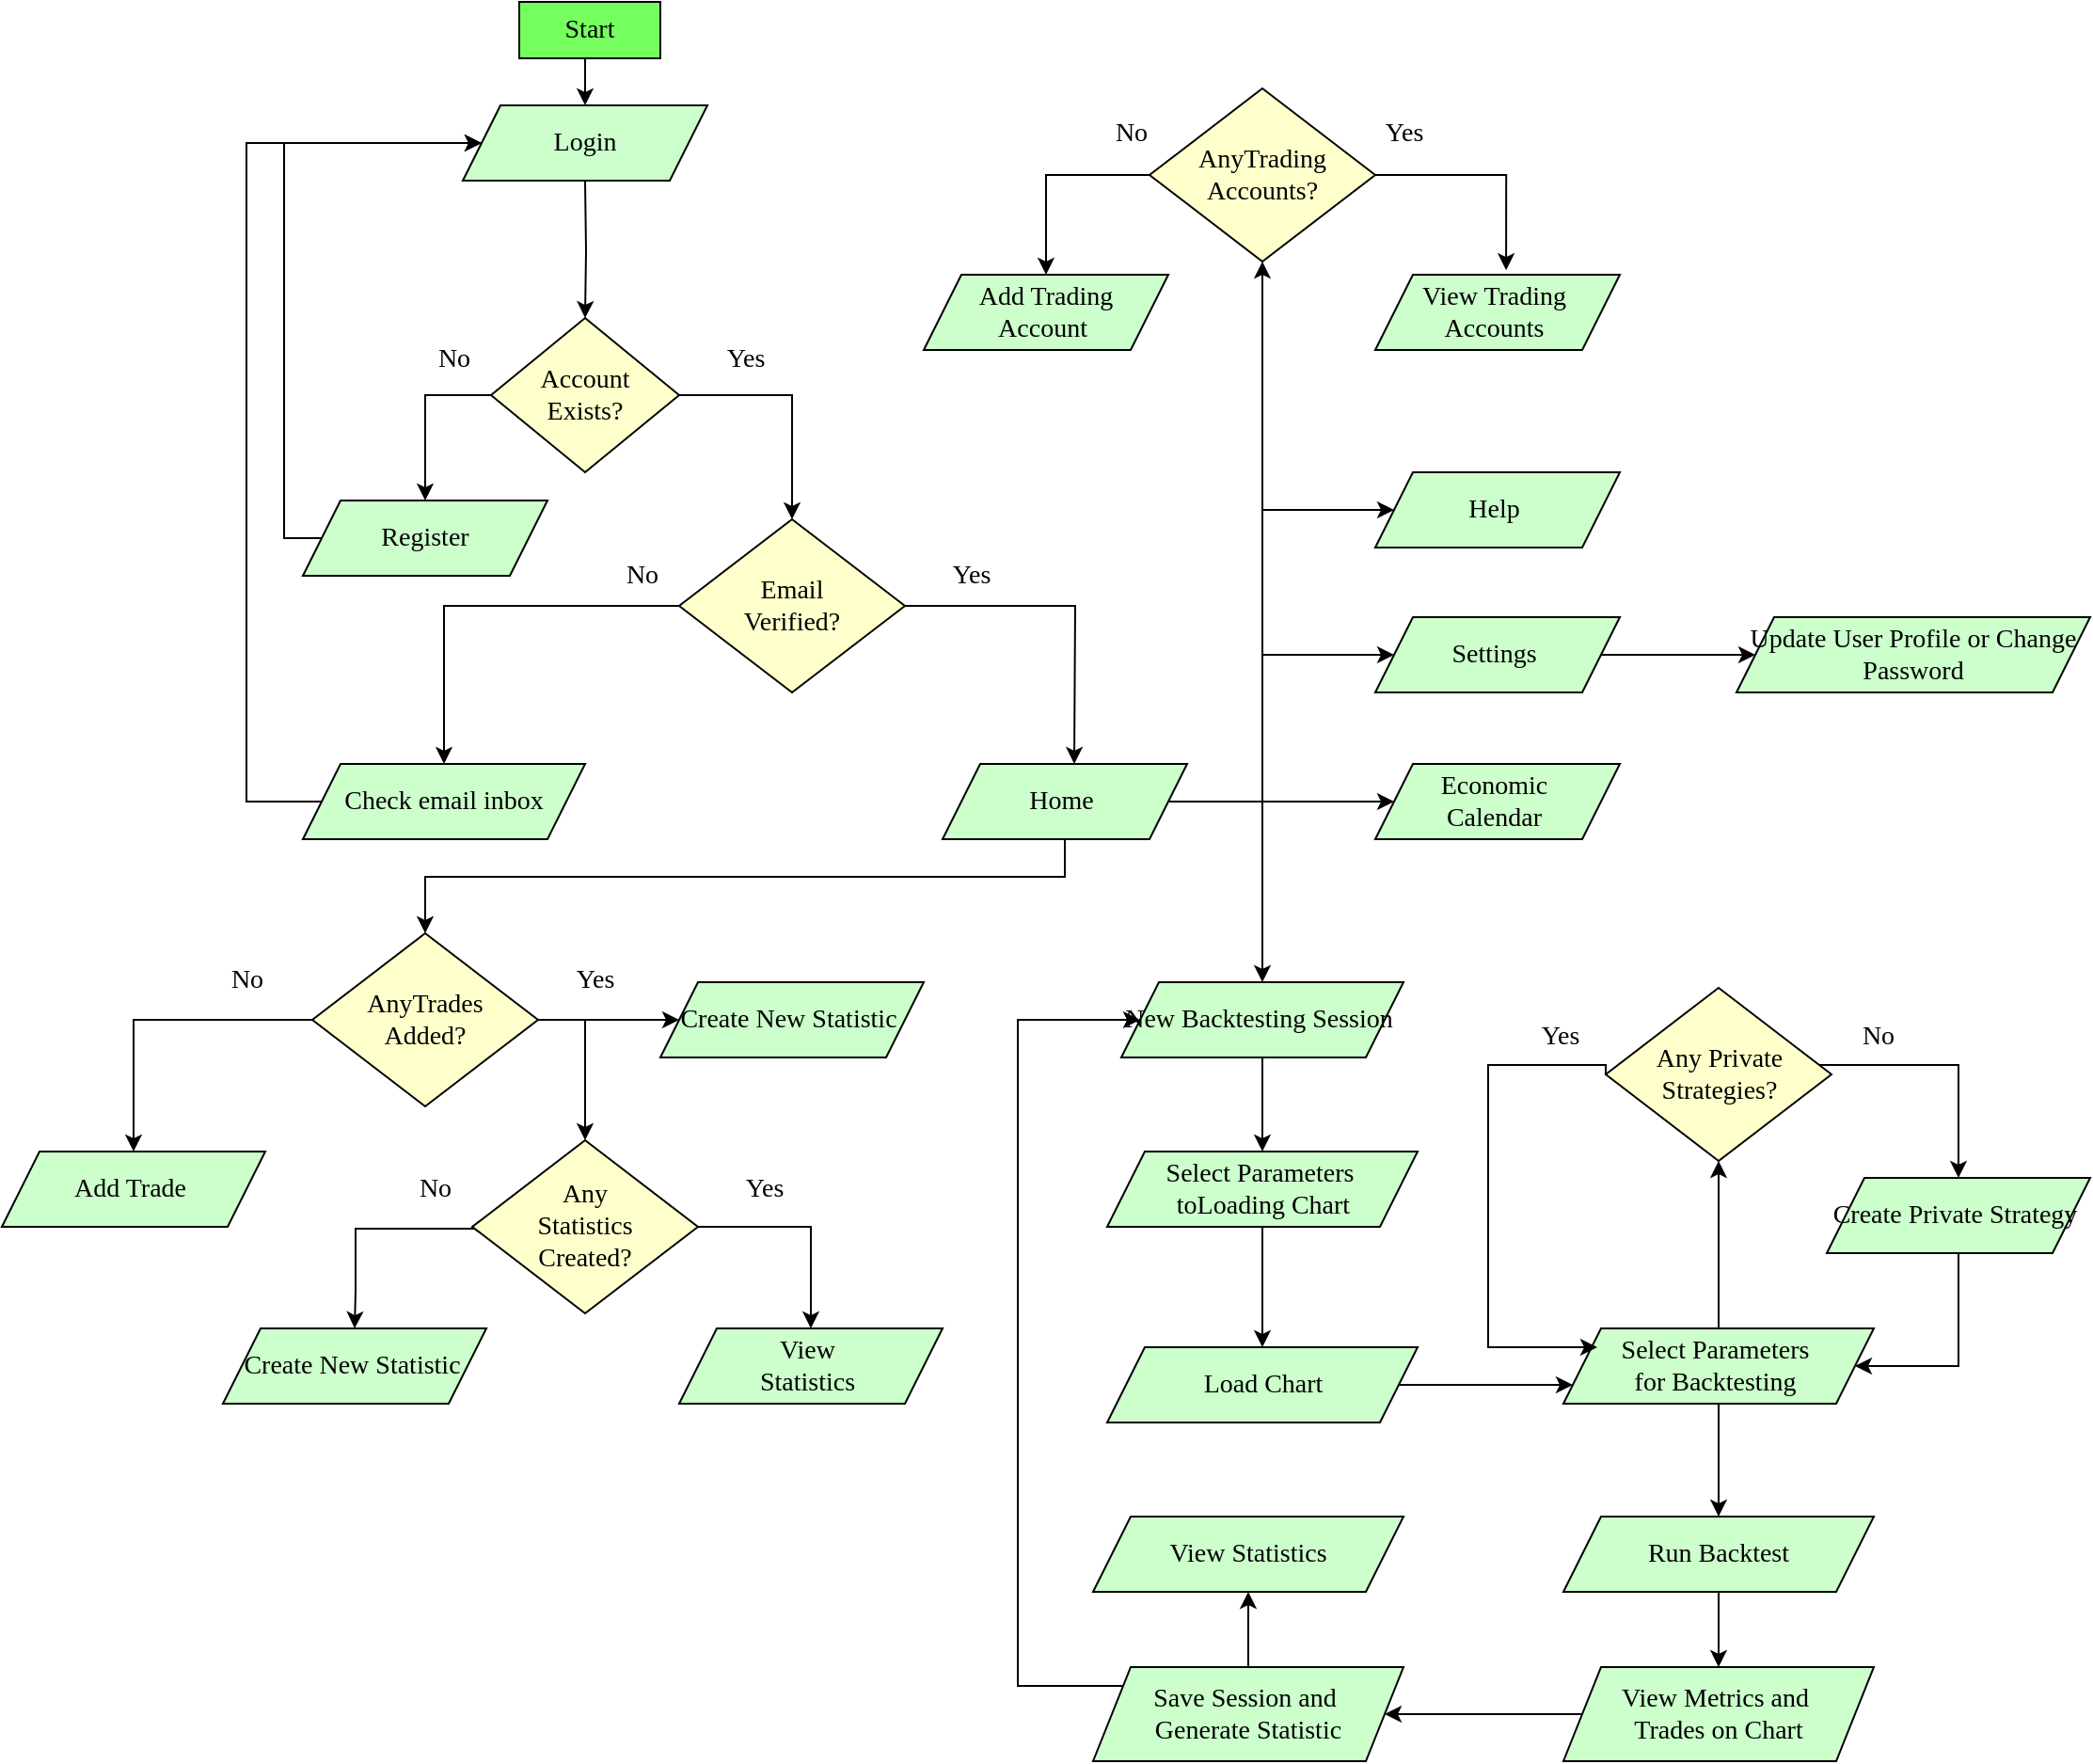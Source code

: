 <mxfile version="28.1.0">
  <diagram name="Pagină-1" id="v2ER4P42F0cW28TgSmz0">
    <mxGraphModel dx="3206" dy="1110" grid="1" gridSize="10" guides="1" tooltips="1" connect="1" arrows="1" fold="1" page="1" pageScale="1" pageWidth="827" pageHeight="1169" math="0" shadow="0">
      <root>
        <mxCell id="0" />
        <mxCell id="1" parent="0" />
        <mxCell id="S53oRHzwq9ecKeJivj_x-3" value="" style="edgeStyle=orthogonalEdgeStyle;rounded=0;orthogonalLoop=1;jettySize=auto;html=1;" edge="1" parent="1" target="S53oRHzwq9ecKeJivj_x-2">
          <mxGeometry relative="1" as="geometry">
            <mxPoint x="120" y="130" as="sourcePoint" />
          </mxGeometry>
        </mxCell>
        <mxCell id="S53oRHzwq9ecKeJivj_x-7" style="edgeStyle=orthogonalEdgeStyle;rounded=0;orthogonalLoop=1;jettySize=auto;html=1;exitX=1;exitY=0.5;exitDx=0;exitDy=0;" edge="1" parent="1" source="S53oRHzwq9ecKeJivj_x-2">
          <mxGeometry relative="1" as="geometry">
            <mxPoint x="230" y="310" as="targetPoint" />
            <Array as="points">
              <mxPoint x="230" y="244" />
            </Array>
          </mxGeometry>
        </mxCell>
        <mxCell id="S53oRHzwq9ecKeJivj_x-14" style="edgeStyle=orthogonalEdgeStyle;rounded=0;orthogonalLoop=1;jettySize=auto;html=1;exitX=0;exitY=0.5;exitDx=0;exitDy=0;entryX=0.5;entryY=0;entryDx=0;entryDy=0;" edge="1" parent="1" source="S53oRHzwq9ecKeJivj_x-2" target="S53oRHzwq9ecKeJivj_x-9">
          <mxGeometry relative="1" as="geometry" />
        </mxCell>
        <mxCell id="S53oRHzwq9ecKeJivj_x-2" value="&lt;div&gt;&lt;div&gt;&lt;font style=&quot;font-size: 14px;&quot; face=&quot;Comic Sans MS&quot;&gt;Account&lt;/font&gt;&lt;/div&gt;&lt;div&gt;&lt;font style=&quot;font-size: 14px;&quot; face=&quot;Comic Sans MS&quot;&gt;Exists?&lt;/font&gt;&lt;/div&gt;&lt;/div&gt;" style="rhombus;whiteSpace=wrap;html=1;fillColor=#FFFFCC;" vertex="1" parent="1">
          <mxGeometry x="70" y="203" width="100" height="82" as="geometry" />
        </mxCell>
        <mxCell id="S53oRHzwq9ecKeJivj_x-6" value="&lt;font style=&quot;font-size: 14px;&quot; face=&quot;Comic Sans MS&quot;&gt;No&lt;/font&gt;" style="text;html=1;align=center;verticalAlign=middle;resizable=0;points=[];autosize=1;strokeColor=none;fillColor=none;" vertex="1" parent="1">
          <mxGeometry x="30" y="210" width="40" height="30" as="geometry" />
        </mxCell>
        <mxCell id="S53oRHzwq9ecKeJivj_x-8" value="&lt;font face=&quot;Comic Sans MS&quot; style=&quot;font-size: 14px;&quot;&gt;Yes&lt;/font&gt;" style="text;html=1;align=center;verticalAlign=middle;resizable=0;points=[];autosize=1;strokeColor=none;fillColor=none;" vertex="1" parent="1">
          <mxGeometry x="180" y="210" width="50" height="30" as="geometry" />
        </mxCell>
        <mxCell id="S53oRHzwq9ecKeJivj_x-12" style="edgeStyle=orthogonalEdgeStyle;rounded=0;orthogonalLoop=1;jettySize=auto;html=1;entryX=0;entryY=0.5;entryDx=0;entryDy=0;exitX=0;exitY=0.5;exitDx=0;exitDy=0;" edge="1" parent="1" source="S53oRHzwq9ecKeJivj_x-9" target="S53oRHzwq9ecKeJivj_x-10">
          <mxGeometry relative="1" as="geometry">
            <Array as="points">
              <mxPoint x="-40" y="320" />
              <mxPoint x="-40" y="110" />
            </Array>
          </mxGeometry>
        </mxCell>
        <mxCell id="S53oRHzwq9ecKeJivj_x-9" value="&lt;font face=&quot;Comic Sans MS&quot;&gt;&lt;span style=&quot;font-size: 14px;&quot;&gt;Register&lt;/span&gt;&lt;/font&gt;" style="shape=parallelogram;perimeter=parallelogramPerimeter;whiteSpace=wrap;html=1;fixedSize=1;fillColor=#CCFFCC;" vertex="1" parent="1">
          <mxGeometry x="-30" y="300" width="130" height="40" as="geometry" />
        </mxCell>
        <mxCell id="S53oRHzwq9ecKeJivj_x-10" value="&lt;font face=&quot;Comic Sans MS&quot;&gt;&lt;span style=&quot;font-size: 14px;&quot;&gt;Login&lt;/span&gt;&lt;/font&gt;" style="shape=parallelogram;perimeter=parallelogramPerimeter;whiteSpace=wrap;html=1;fixedSize=1;fillColor=#CCFFCC;" vertex="1" parent="1">
          <mxGeometry x="55" y="90" width="130" height="40" as="geometry" />
        </mxCell>
        <mxCell id="S53oRHzwq9ecKeJivj_x-16" style="edgeStyle=orthogonalEdgeStyle;rounded=0;orthogonalLoop=1;jettySize=auto;html=1;entryX=0.5;entryY=0;entryDx=0;entryDy=0;" edge="1" parent="1" source="S53oRHzwq9ecKeJivj_x-15" target="S53oRHzwq9ecKeJivj_x-17">
          <mxGeometry relative="1" as="geometry">
            <mxPoint x="120" y="440" as="targetPoint" />
            <Array as="points">
              <mxPoint x="45" y="356" />
            </Array>
          </mxGeometry>
        </mxCell>
        <mxCell id="S53oRHzwq9ecKeJivj_x-21" style="edgeStyle=orthogonalEdgeStyle;rounded=0;orthogonalLoop=1;jettySize=auto;html=1;" edge="1" parent="1" source="S53oRHzwq9ecKeJivj_x-15">
          <mxGeometry relative="1" as="geometry">
            <mxPoint x="380" y="440" as="targetPoint" />
          </mxGeometry>
        </mxCell>
        <mxCell id="S53oRHzwq9ecKeJivj_x-15" value="&lt;font face=&quot;Comic Sans MS&quot;&gt;&lt;span style=&quot;font-size: 14px;&quot;&gt;Email&lt;/span&gt;&lt;/font&gt;&lt;div&gt;&lt;font face=&quot;Comic Sans MS&quot;&gt;&lt;span style=&quot;font-size: 14px;&quot;&gt;Verified?&lt;/span&gt;&lt;/font&gt;&lt;/div&gt;" style="rhombus;whiteSpace=wrap;html=1;fillColor=#FFFFCC;" vertex="1" parent="1">
          <mxGeometry x="170" y="310" width="120" height="92" as="geometry" />
        </mxCell>
        <mxCell id="S53oRHzwq9ecKeJivj_x-18" style="edgeStyle=orthogonalEdgeStyle;rounded=0;orthogonalLoop=1;jettySize=auto;html=1;entryX=0;entryY=0.5;entryDx=0;entryDy=0;" edge="1" parent="1" source="S53oRHzwq9ecKeJivj_x-17" target="S53oRHzwq9ecKeJivj_x-10">
          <mxGeometry relative="1" as="geometry">
            <Array as="points">
              <mxPoint x="-60" y="460" />
              <mxPoint x="-60" y="110" />
            </Array>
          </mxGeometry>
        </mxCell>
        <mxCell id="S53oRHzwq9ecKeJivj_x-17" value="&lt;font face=&quot;Comic Sans MS&quot;&gt;&lt;span style=&quot;font-size: 14px;&quot;&gt;Check email inbox&lt;/span&gt;&lt;/font&gt;" style="shape=parallelogram;perimeter=parallelogramPerimeter;whiteSpace=wrap;html=1;fixedSize=1;fillColor=#CCFFCC;" vertex="1" parent="1">
          <mxGeometry x="-30" y="440" width="150" height="40" as="geometry" />
        </mxCell>
        <mxCell id="S53oRHzwq9ecKeJivj_x-19" value="&lt;font style=&quot;font-size: 14px;&quot; face=&quot;Comic Sans MS&quot;&gt;No&lt;/font&gt;" style="text;html=1;align=center;verticalAlign=middle;resizable=0;points=[];autosize=1;strokeColor=none;fillColor=none;" vertex="1" parent="1">
          <mxGeometry x="130" y="325" width="40" height="30" as="geometry" />
        </mxCell>
        <mxCell id="S53oRHzwq9ecKeJivj_x-20" value="&lt;font face=&quot;Comic Sans MS&quot; style=&quot;font-size: 14px;&quot;&gt;Yes&lt;/font&gt;" style="text;html=1;align=center;verticalAlign=middle;resizable=0;points=[];autosize=1;strokeColor=none;fillColor=none;" vertex="1" parent="1">
          <mxGeometry x="300" y="325" width="50" height="30" as="geometry" />
        </mxCell>
        <mxCell id="S53oRHzwq9ecKeJivj_x-23" style="edgeStyle=orthogonalEdgeStyle;rounded=0;orthogonalLoop=1;jettySize=auto;html=1;entryX=0;entryY=0.5;entryDx=0;entryDy=0;" edge="1" parent="1" source="S53oRHzwq9ecKeJivj_x-22" target="S53oRHzwq9ecKeJivj_x-24">
          <mxGeometry relative="1" as="geometry">
            <mxPoint x="200" y="560" as="targetPoint" />
            <Array as="points">
              <mxPoint x="480" y="460" />
              <mxPoint x="480" y="305" />
            </Array>
          </mxGeometry>
        </mxCell>
        <mxCell id="S53oRHzwq9ecKeJivj_x-25" style="edgeStyle=orthogonalEdgeStyle;rounded=0;orthogonalLoop=1;jettySize=auto;html=1;entryX=0;entryY=0.5;entryDx=0;entryDy=0;" edge="1" parent="1" source="S53oRHzwq9ecKeJivj_x-22" target="S53oRHzwq9ecKeJivj_x-26">
          <mxGeometry relative="1" as="geometry">
            <mxPoint x="280" y="570" as="targetPoint" />
            <Array as="points">
              <mxPoint x="480" y="460" />
              <mxPoint x="480" y="382" />
            </Array>
          </mxGeometry>
        </mxCell>
        <mxCell id="S53oRHzwq9ecKeJivj_x-28" style="edgeStyle=orthogonalEdgeStyle;rounded=0;orthogonalLoop=1;jettySize=auto;html=1;entryX=0;entryY=0.5;entryDx=0;entryDy=0;" edge="1" parent="1" source="S53oRHzwq9ecKeJivj_x-22" target="S53oRHzwq9ecKeJivj_x-27">
          <mxGeometry relative="1" as="geometry" />
        </mxCell>
        <mxCell id="S53oRHzwq9ecKeJivj_x-43" style="edgeStyle=orthogonalEdgeStyle;rounded=0;orthogonalLoop=1;jettySize=auto;html=1;entryX=0.5;entryY=0;entryDx=0;entryDy=0;" edge="1" parent="1" source="S53oRHzwq9ecKeJivj_x-22" target="S53oRHzwq9ecKeJivj_x-42">
          <mxGeometry relative="1" as="geometry">
            <Array as="points">
              <mxPoint x="375" y="500" />
              <mxPoint x="35" y="500" />
            </Array>
          </mxGeometry>
        </mxCell>
        <mxCell id="S53oRHzwq9ecKeJivj_x-59" style="edgeStyle=orthogonalEdgeStyle;rounded=0;orthogonalLoop=1;jettySize=auto;html=1;entryX=0.5;entryY=1;entryDx=0;entryDy=0;" edge="1" parent="1" source="S53oRHzwq9ecKeJivj_x-22" target="S53oRHzwq9ecKeJivj_x-30">
          <mxGeometry relative="1" as="geometry">
            <Array as="points">
              <mxPoint x="480" y="460" />
            </Array>
          </mxGeometry>
        </mxCell>
        <mxCell id="S53oRHzwq9ecKeJivj_x-70" style="edgeStyle=orthogonalEdgeStyle;rounded=0;orthogonalLoop=1;jettySize=auto;html=1;entryX=0.5;entryY=0;entryDx=0;entryDy=0;" edge="1" parent="1" source="S53oRHzwq9ecKeJivj_x-22" target="S53oRHzwq9ecKeJivj_x-71">
          <mxGeometry relative="1" as="geometry">
            <mxPoint x="480" y="560" as="targetPoint" />
            <Array as="points">
              <mxPoint x="480" y="460" />
            </Array>
          </mxGeometry>
        </mxCell>
        <mxCell id="S53oRHzwq9ecKeJivj_x-22" value="&lt;font face=&quot;Comic Sans MS&quot;&gt;&lt;span style=&quot;font-size: 14px;&quot;&gt;Home&amp;nbsp;&lt;/span&gt;&lt;/font&gt;" style="shape=parallelogram;perimeter=parallelogramPerimeter;whiteSpace=wrap;html=1;fixedSize=1;fillColor=#CCFFCC;" vertex="1" parent="1">
          <mxGeometry x="310" y="440" width="130" height="40" as="geometry" />
        </mxCell>
        <mxCell id="S53oRHzwq9ecKeJivj_x-24" value="&lt;font face=&quot;Comic Sans MS&quot;&gt;&lt;span style=&quot;font-size: 14px;&quot;&gt;Help&amp;nbsp;&lt;/span&gt;&lt;/font&gt;" style="shape=parallelogram;perimeter=parallelogramPerimeter;whiteSpace=wrap;html=1;fixedSize=1;fillColor=#CCFFCC;" vertex="1" parent="1">
          <mxGeometry x="540" y="285" width="130" height="40" as="geometry" />
        </mxCell>
        <mxCell id="S53oRHzwq9ecKeJivj_x-105" style="edgeStyle=orthogonalEdgeStyle;rounded=0;orthogonalLoop=1;jettySize=auto;html=1;exitX=1;exitY=0.5;exitDx=0;exitDy=0;entryX=0;entryY=0.5;entryDx=0;entryDy=0;" edge="1" parent="1" source="S53oRHzwq9ecKeJivj_x-26" target="S53oRHzwq9ecKeJivj_x-106">
          <mxGeometry relative="1" as="geometry">
            <mxPoint x="720" y="382" as="targetPoint" />
          </mxGeometry>
        </mxCell>
        <mxCell id="S53oRHzwq9ecKeJivj_x-26" value="&lt;font face=&quot;Comic Sans MS&quot;&gt;&lt;span style=&quot;font-size: 14px;&quot;&gt;Settings&amp;nbsp;&lt;/span&gt;&lt;/font&gt;" style="shape=parallelogram;perimeter=parallelogramPerimeter;whiteSpace=wrap;html=1;fixedSize=1;fillColor=#CCFFCC;" vertex="1" parent="1">
          <mxGeometry x="540" y="362" width="130" height="40" as="geometry" />
        </mxCell>
        <mxCell id="S53oRHzwq9ecKeJivj_x-27" value="&lt;font face=&quot;Comic Sans MS&quot;&gt;&lt;span style=&quot;font-size: 14px;&quot;&gt;Economic&amp;nbsp;&lt;/span&gt;&lt;/font&gt;&lt;div&gt;&lt;font face=&quot;Comic Sans MS&quot;&gt;&lt;span style=&quot;font-size: 14px;&quot;&gt;Calendar&amp;nbsp;&lt;/span&gt;&lt;/font&gt;&lt;/div&gt;" style="shape=parallelogram;perimeter=parallelogramPerimeter;whiteSpace=wrap;html=1;fixedSize=1;fillColor=#CCFFCC;" vertex="1" parent="1">
          <mxGeometry x="540" y="440" width="130" height="40" as="geometry" />
        </mxCell>
        <mxCell id="S53oRHzwq9ecKeJivj_x-60" style="edgeStyle=orthogonalEdgeStyle;rounded=0;orthogonalLoop=1;jettySize=auto;html=1;entryX=0.5;entryY=0;entryDx=0;entryDy=0;" edge="1" parent="1" source="S53oRHzwq9ecKeJivj_x-30" target="S53oRHzwq9ecKeJivj_x-36">
          <mxGeometry relative="1" as="geometry">
            <Array as="points">
              <mxPoint x="365" y="127" />
            </Array>
          </mxGeometry>
        </mxCell>
        <mxCell id="S53oRHzwq9ecKeJivj_x-114" style="edgeStyle=orthogonalEdgeStyle;rounded=0;orthogonalLoop=1;jettySize=auto;html=1;entryX=0.535;entryY=-0.06;entryDx=0;entryDy=0;entryPerimeter=0;" edge="1" parent="1" source="S53oRHzwq9ecKeJivj_x-30" target="S53oRHzwq9ecKeJivj_x-35">
          <mxGeometry relative="1" as="geometry">
            <mxPoint x="610" y="127" as="targetPoint" />
            <Array as="points">
              <mxPoint x="610" y="127" />
            </Array>
          </mxGeometry>
        </mxCell>
        <mxCell id="S53oRHzwq9ecKeJivj_x-30" value="&lt;font style=&quot;font-size: 14px;&quot; face=&quot;Comic Sans MS&quot;&gt;Any&lt;/font&gt;&lt;span style=&quot;font-size: 14px; font-family: &amp;quot;Comic Sans MS&amp;quot;; background-color: transparent; color: light-dark(rgb(0, 0, 0), rgb(255, 255, 255));&quot;&gt;Trading&lt;/span&gt;&lt;div&gt;&lt;div&gt;&lt;font style=&quot;font-size: 14px;&quot; face=&quot;Comic Sans MS&quot;&gt;Accounts?&lt;/font&gt;&lt;/div&gt;&lt;/div&gt;" style="rhombus;whiteSpace=wrap;html=1;fillColor=#FFFFCC;" vertex="1" parent="1">
          <mxGeometry x="420" y="81" width="120" height="92" as="geometry" />
        </mxCell>
        <mxCell id="S53oRHzwq9ecKeJivj_x-33" value="&lt;font style=&quot;font-size: 14px;&quot; face=&quot;Comic Sans MS&quot;&gt;No&lt;/font&gt;" style="text;html=1;align=center;verticalAlign=middle;resizable=0;points=[];autosize=1;strokeColor=none;fillColor=none;" vertex="1" parent="1">
          <mxGeometry x="390" y="90" width="40" height="30" as="geometry" />
        </mxCell>
        <mxCell id="S53oRHzwq9ecKeJivj_x-34" value="&lt;font face=&quot;Comic Sans MS&quot; style=&quot;font-size: 14px;&quot;&gt;Yes&lt;/font&gt;" style="text;html=1;align=center;verticalAlign=middle;resizable=0;points=[];autosize=1;strokeColor=none;fillColor=none;" vertex="1" parent="1">
          <mxGeometry x="530" y="90" width="50" height="30" as="geometry" />
        </mxCell>
        <mxCell id="S53oRHzwq9ecKeJivj_x-35" value="&lt;font face=&quot;Comic Sans MS&quot;&gt;&lt;span style=&quot;font-size: 14px;&quot;&gt;View Trading&amp;nbsp;&lt;/span&gt;&lt;/font&gt;&lt;div&gt;&lt;font face=&quot;Comic Sans MS&quot;&gt;&lt;span style=&quot;font-size: 14px;&quot;&gt;Accounts&amp;nbsp;&lt;/span&gt;&lt;/font&gt;&lt;/div&gt;" style="shape=parallelogram;perimeter=parallelogramPerimeter;whiteSpace=wrap;html=1;fixedSize=1;fillColor=#CCFFCC;" vertex="1" parent="1">
          <mxGeometry x="540" y="180" width="130" height="40" as="geometry" />
        </mxCell>
        <mxCell id="S53oRHzwq9ecKeJivj_x-36" value="&lt;font face=&quot;Comic Sans MS&quot;&gt;&lt;span style=&quot;font-size: 14px;&quot;&gt;Add Trading&lt;/span&gt;&lt;/font&gt;&lt;div&gt;&lt;font face=&quot;Comic Sans MS&quot;&gt;&lt;span style=&quot;font-size: 14px;&quot;&gt;Account&amp;nbsp;&lt;/span&gt;&lt;/font&gt;&lt;/div&gt;" style="shape=parallelogram;perimeter=parallelogramPerimeter;whiteSpace=wrap;html=1;fixedSize=1;fillColor=#CCFFCC;" vertex="1" parent="1">
          <mxGeometry x="300" y="180" width="130" height="40" as="geometry" />
        </mxCell>
        <mxCell id="S53oRHzwq9ecKeJivj_x-41" style="edgeStyle=orthogonalEdgeStyle;rounded=0;orthogonalLoop=1;jettySize=auto;html=1;exitX=0.5;exitY=1;exitDx=0;exitDy=0;entryX=0.5;entryY=0;entryDx=0;entryDy=0;" edge="1" parent="1" source="S53oRHzwq9ecKeJivj_x-39" target="S53oRHzwq9ecKeJivj_x-10">
          <mxGeometry relative="1" as="geometry" />
        </mxCell>
        <mxCell id="S53oRHzwq9ecKeJivj_x-39" value="&lt;font face=&quot;Comic Sans MS&quot; style=&quot;font-size: 14px;&quot;&gt;Start&lt;/font&gt;" style="whiteSpace=wrap;html=1;fillColor=#74FF5F;" vertex="1" parent="1">
          <mxGeometry x="85" y="35" width="75" height="30" as="geometry" />
        </mxCell>
        <mxCell id="S53oRHzwq9ecKeJivj_x-46" style="edgeStyle=orthogonalEdgeStyle;rounded=0;orthogonalLoop=1;jettySize=auto;html=1;entryX=0.5;entryY=0;entryDx=0;entryDy=0;" edge="1" parent="1" source="S53oRHzwq9ecKeJivj_x-42" target="S53oRHzwq9ecKeJivj_x-48">
          <mxGeometry relative="1" as="geometry">
            <mxPoint x="160" y="660" as="targetPoint" />
            <Array as="points">
              <mxPoint x="120" y="576" />
            </Array>
          </mxGeometry>
        </mxCell>
        <mxCell id="S53oRHzwq9ecKeJivj_x-52" style="edgeStyle=orthogonalEdgeStyle;rounded=0;orthogonalLoop=1;jettySize=auto;html=1;entryX=0.5;entryY=0;entryDx=0;entryDy=0;" edge="1" parent="1" source="S53oRHzwq9ecKeJivj_x-42" target="S53oRHzwq9ecKeJivj_x-53">
          <mxGeometry relative="1" as="geometry">
            <mxPoint x="-120" y="650" as="targetPoint" />
          </mxGeometry>
        </mxCell>
        <mxCell id="S53oRHzwq9ecKeJivj_x-62" style="edgeStyle=orthogonalEdgeStyle;rounded=0;orthogonalLoop=1;jettySize=auto;html=1;entryX=0;entryY=0.5;entryDx=0;entryDy=0;" edge="1" parent="1" source="S53oRHzwq9ecKeJivj_x-42" target="S53oRHzwq9ecKeJivj_x-63">
          <mxGeometry relative="1" as="geometry">
            <mxPoint x="270" y="576" as="targetPoint" />
          </mxGeometry>
        </mxCell>
        <mxCell id="S53oRHzwq9ecKeJivj_x-42" value="&lt;font style=&quot;font-size: 14px;&quot; face=&quot;Comic Sans MS&quot;&gt;Any&lt;/font&gt;&lt;span style=&quot;font-size: 14px; font-family: &amp;quot;Comic Sans MS&amp;quot;; background-color: transparent; color: light-dark(rgb(0, 0, 0), rgb(255, 255, 255));&quot;&gt;Trades&lt;/span&gt;&lt;div&gt;&lt;div&gt;&lt;font style=&quot;font-size: 14px;&quot; face=&quot;Comic Sans MS&quot;&gt;Added?&lt;/font&gt;&lt;/div&gt;&lt;/div&gt;" style="rhombus;whiteSpace=wrap;html=1;fillColor=#FFFFCC;" vertex="1" parent="1">
          <mxGeometry x="-25" y="530" width="120" height="92" as="geometry" />
        </mxCell>
        <mxCell id="S53oRHzwq9ecKeJivj_x-44" value="&lt;font style=&quot;font-size: 14px;&quot; face=&quot;Comic Sans MS&quot;&gt;No&lt;/font&gt;" style="text;html=1;align=center;verticalAlign=middle;resizable=0;points=[];autosize=1;strokeColor=none;fillColor=none;" vertex="1" parent="1">
          <mxGeometry x="-80" y="540" width="40" height="30" as="geometry" />
        </mxCell>
        <mxCell id="S53oRHzwq9ecKeJivj_x-45" value="&lt;font face=&quot;Comic Sans MS&quot; style=&quot;font-size: 14px;&quot;&gt;Yes&lt;/font&gt;" style="text;html=1;align=center;verticalAlign=middle;resizable=0;points=[];autosize=1;strokeColor=none;fillColor=none;" vertex="1" parent="1">
          <mxGeometry x="100" y="540" width="50" height="30" as="geometry" />
        </mxCell>
        <mxCell id="S53oRHzwq9ecKeJivj_x-55" style="edgeStyle=orthogonalEdgeStyle;rounded=0;orthogonalLoop=1;jettySize=auto;html=1;entryX=0.5;entryY=0;entryDx=0;entryDy=0;exitX=0.838;exitY=-0.1;exitDx=0;exitDy=0;exitPerimeter=0;" edge="1" parent="1" target="S53oRHzwq9ecKeJivj_x-56">
          <mxGeometry relative="1" as="geometry">
            <mxPoint x="-2.5" y="772" as="targetPoint" />
            <mxPoint x="61.02" y="687" as="sourcePoint" />
            <Array as="points">
              <mxPoint x="-2" y="687" />
              <mxPoint x="-2" y="720" />
            </Array>
          </mxGeometry>
        </mxCell>
        <mxCell id="S53oRHzwq9ecKeJivj_x-66" style="edgeStyle=orthogonalEdgeStyle;rounded=0;orthogonalLoop=1;jettySize=auto;html=1;entryX=0.5;entryY=0;entryDx=0;entryDy=0;exitX=1;exitY=0.5;exitDx=0;exitDy=0;" edge="1" parent="1" source="S53oRHzwq9ecKeJivj_x-48" target="S53oRHzwq9ecKeJivj_x-68">
          <mxGeometry relative="1" as="geometry">
            <mxPoint x="240" y="740" as="targetPoint" />
          </mxGeometry>
        </mxCell>
        <mxCell id="S53oRHzwq9ecKeJivj_x-48" value="&lt;font style=&quot;font-size: 14px;&quot; face=&quot;Comic Sans MS&quot;&gt;Any&lt;/font&gt;&lt;div&gt;&lt;span style=&quot;font-size: 14px; font-family: &amp;quot;Comic Sans MS&amp;quot;; background-color: transparent; color: light-dark(rgb(0, 0, 0), rgb(255, 255, 255));&quot;&gt;Statistics&lt;/span&gt;&lt;div&gt;&lt;div&gt;&lt;font style=&quot;font-size: 14px;&quot; face=&quot;Comic Sans MS&quot;&gt;Created?&lt;/font&gt;&lt;/div&gt;&lt;/div&gt;&lt;/div&gt;" style="rhombus;whiteSpace=wrap;html=1;fillColor=#FFFFCC;" vertex="1" parent="1">
          <mxGeometry x="60" y="640" width="120" height="92" as="geometry" />
        </mxCell>
        <mxCell id="S53oRHzwq9ecKeJivj_x-50" value="&lt;font face=&quot;Comic Sans MS&quot; style=&quot;font-size: 14px;&quot;&gt;Yes&lt;/font&gt;" style="text;html=1;align=center;verticalAlign=middle;resizable=0;points=[];autosize=1;strokeColor=none;fillColor=none;" vertex="1" parent="1">
          <mxGeometry x="190" y="651" width="50" height="30" as="geometry" />
        </mxCell>
        <mxCell id="S53oRHzwq9ecKeJivj_x-53" value="&lt;font face=&quot;Comic Sans MS&quot;&gt;&lt;span style=&quot;font-size: 14px;&quot;&gt;Add Trade&amp;nbsp;&lt;/span&gt;&lt;/font&gt;" style="shape=parallelogram;perimeter=parallelogramPerimeter;whiteSpace=wrap;html=1;fixedSize=1;fillColor=#CCFFCC;" vertex="1" parent="1">
          <mxGeometry x="-190" y="646" width="140" height="40" as="geometry" />
        </mxCell>
        <mxCell id="S53oRHzwq9ecKeJivj_x-56" value="&lt;font face=&quot;Comic Sans MS&quot;&gt;&lt;span style=&quot;font-size: 14px;&quot;&gt;Create New Statistic&amp;nbsp;&lt;/span&gt;&lt;/font&gt;" style="shape=parallelogram;perimeter=parallelogramPerimeter;whiteSpace=wrap;html=1;fixedSize=1;fillColor=#CCFFCC;" vertex="1" parent="1">
          <mxGeometry x="-72.5" y="740" width="140" height="40" as="geometry" />
        </mxCell>
        <mxCell id="S53oRHzwq9ecKeJivj_x-63" value="&lt;font face=&quot;Comic Sans MS&quot;&gt;&lt;span style=&quot;font-size: 14px;&quot;&gt;Create New Statistic&amp;nbsp;&lt;/span&gt;&lt;/font&gt;" style="shape=parallelogram;perimeter=parallelogramPerimeter;whiteSpace=wrap;html=1;fixedSize=1;fillColor=#CCFFCC;" vertex="1" parent="1">
          <mxGeometry x="160" y="556" width="140" height="40" as="geometry" />
        </mxCell>
        <mxCell id="S53oRHzwq9ecKeJivj_x-65" value="&lt;font style=&quot;font-size: 14px;&quot; face=&quot;Comic Sans MS&quot;&gt;No&lt;/font&gt;" style="text;html=1;align=center;verticalAlign=middle;resizable=0;points=[];autosize=1;strokeColor=none;fillColor=none;" vertex="1" parent="1">
          <mxGeometry x="20" y="651" width="40" height="30" as="geometry" />
        </mxCell>
        <mxCell id="S53oRHzwq9ecKeJivj_x-68" value="&lt;font face=&quot;Comic Sans MS&quot;&gt;&lt;span style=&quot;font-size: 14px;&quot;&gt;View&amp;nbsp;&lt;/span&gt;&lt;/font&gt;&lt;div&gt;&lt;font face=&quot;Comic Sans MS&quot;&gt;&lt;span style=&quot;font-size: 14px;&quot;&gt;Statistics&amp;nbsp;&lt;/span&gt;&lt;/font&gt;&lt;/div&gt;" style="shape=parallelogram;perimeter=parallelogramPerimeter;whiteSpace=wrap;html=1;fixedSize=1;fillColor=#CCFFCC;" vertex="1" parent="1">
          <mxGeometry x="170" y="740" width="140" height="40" as="geometry" />
        </mxCell>
        <mxCell id="S53oRHzwq9ecKeJivj_x-72" style="edgeStyle=orthogonalEdgeStyle;rounded=0;orthogonalLoop=1;jettySize=auto;html=1;entryX=0.5;entryY=0;entryDx=0;entryDy=0;" edge="1" parent="1" source="S53oRHzwq9ecKeJivj_x-71" target="S53oRHzwq9ecKeJivj_x-73">
          <mxGeometry relative="1" as="geometry">
            <mxPoint x="480" y="650" as="targetPoint" />
          </mxGeometry>
        </mxCell>
        <mxCell id="S53oRHzwq9ecKeJivj_x-71" value="&lt;font face=&quot;Comic Sans MS&quot;&gt;&lt;span style=&quot;font-size: 14px;&quot;&gt;New Backtesting Session&amp;nbsp;&lt;/span&gt;&lt;/font&gt;" style="shape=parallelogram;perimeter=parallelogramPerimeter;whiteSpace=wrap;html=1;fixedSize=1;fillColor=#CCFFCC;" vertex="1" parent="1">
          <mxGeometry x="405" y="556" width="150" height="40" as="geometry" />
        </mxCell>
        <mxCell id="S53oRHzwq9ecKeJivj_x-75" style="edgeStyle=orthogonalEdgeStyle;rounded=0;orthogonalLoop=1;jettySize=auto;html=1;entryX=0.5;entryY=0;entryDx=0;entryDy=0;" edge="1" parent="1" source="S53oRHzwq9ecKeJivj_x-73" target="S53oRHzwq9ecKeJivj_x-76">
          <mxGeometry relative="1" as="geometry">
            <mxPoint x="480" y="730" as="targetPoint" />
          </mxGeometry>
        </mxCell>
        <mxCell id="S53oRHzwq9ecKeJivj_x-73" value="&lt;font face=&quot;Comic Sans MS&quot;&gt;&lt;span style=&quot;font-size: 14px;&quot;&gt;Select Parameters&amp;nbsp;&lt;/span&gt;&lt;/font&gt;&lt;div&gt;&lt;font face=&quot;Comic Sans MS&quot;&gt;&lt;span style=&quot;font-size: 14px;&quot;&gt;toLoading Chart&lt;/span&gt;&lt;/font&gt;&lt;/div&gt;" style="shape=parallelogram;perimeter=parallelogramPerimeter;whiteSpace=wrap;html=1;fixedSize=1;fillColor=#CCFFCC;" vertex="1" parent="1">
          <mxGeometry x="397.5" y="646" width="165" height="40" as="geometry" />
        </mxCell>
        <mxCell id="S53oRHzwq9ecKeJivj_x-81" style="edgeStyle=orthogonalEdgeStyle;rounded=0;orthogonalLoop=1;jettySize=auto;html=1;exitX=1;exitY=0.5;exitDx=0;exitDy=0;" edge="1" parent="1" source="S53oRHzwq9ecKeJivj_x-76" target="S53oRHzwq9ecKeJivj_x-79">
          <mxGeometry relative="1" as="geometry">
            <Array as="points">
              <mxPoint x="620" y="770" />
              <mxPoint x="620" y="770" />
            </Array>
          </mxGeometry>
        </mxCell>
        <mxCell id="S53oRHzwq9ecKeJivj_x-76" value="&lt;div&gt;&lt;font face=&quot;Comic Sans MS&quot;&gt;&lt;span style=&quot;font-size: 14px;&quot;&gt;Load Chart&lt;/span&gt;&lt;/font&gt;&lt;/div&gt;" style="shape=parallelogram;perimeter=parallelogramPerimeter;whiteSpace=wrap;html=1;fixedSize=1;fillColor=#CCFFCC;" vertex="1" parent="1">
          <mxGeometry x="397.5" y="750" width="165" height="40" as="geometry" />
        </mxCell>
        <mxCell id="S53oRHzwq9ecKeJivj_x-78" style="edgeStyle=orthogonalEdgeStyle;rounded=0;orthogonalLoop=1;jettySize=auto;html=1;entryX=0.5;entryY=0;entryDx=0;entryDy=0;" edge="1" parent="1" source="S53oRHzwq9ecKeJivj_x-79" target="S53oRHzwq9ecKeJivj_x-80">
          <mxGeometry relative="1" as="geometry">
            <mxPoint x="722.5" y="815" as="targetPoint" />
          </mxGeometry>
        </mxCell>
        <mxCell id="S53oRHzwq9ecKeJivj_x-93" style="edgeStyle=orthogonalEdgeStyle;rounded=0;orthogonalLoop=1;jettySize=auto;html=1;entryX=0.5;entryY=1;entryDx=0;entryDy=0;" edge="1" parent="1" source="S53oRHzwq9ecKeJivj_x-79" target="S53oRHzwq9ecKeJivj_x-90">
          <mxGeometry relative="1" as="geometry" />
        </mxCell>
        <mxCell id="S53oRHzwq9ecKeJivj_x-79" value="&lt;font face=&quot;Comic Sans MS&quot;&gt;&lt;span style=&quot;font-size: 14px;&quot;&gt;Select Parameters&amp;nbsp;&lt;/span&gt;&lt;/font&gt;&lt;div&gt;&lt;font face=&quot;Comic Sans MS&quot;&gt;&lt;span style=&quot;font-size: 14px;&quot;&gt;for Backtesting&amp;nbsp;&lt;/span&gt;&lt;/font&gt;&lt;/div&gt;" style="shape=parallelogram;perimeter=parallelogramPerimeter;whiteSpace=wrap;html=1;fixedSize=1;fillColor=#CCFFCC;" vertex="1" parent="1">
          <mxGeometry x="640" y="740" width="165" height="40" as="geometry" />
        </mxCell>
        <mxCell id="S53oRHzwq9ecKeJivj_x-82" style="edgeStyle=orthogonalEdgeStyle;rounded=0;orthogonalLoop=1;jettySize=auto;html=1;entryX=0.5;entryY=0;entryDx=0;entryDy=0;" edge="1" parent="1" source="S53oRHzwq9ecKeJivj_x-80" target="S53oRHzwq9ecKeJivj_x-83">
          <mxGeometry relative="1" as="geometry">
            <mxPoint x="722.5" y="920" as="targetPoint" />
          </mxGeometry>
        </mxCell>
        <mxCell id="S53oRHzwq9ecKeJivj_x-80" value="&lt;div&gt;&lt;font face=&quot;Comic Sans MS&quot;&gt;&lt;span style=&quot;font-size: 14px;&quot;&gt;Run Backtest&lt;/span&gt;&lt;/font&gt;&lt;/div&gt;" style="shape=parallelogram;perimeter=parallelogramPerimeter;whiteSpace=wrap;html=1;fixedSize=1;fillColor=#CCFFCC;" vertex="1" parent="1">
          <mxGeometry x="640" y="840" width="165" height="40" as="geometry" />
        </mxCell>
        <mxCell id="S53oRHzwq9ecKeJivj_x-88" style="edgeStyle=orthogonalEdgeStyle;rounded=0;orthogonalLoop=1;jettySize=auto;html=1;entryX=1;entryY=0.5;entryDx=0;entryDy=0;" edge="1" parent="1" source="S53oRHzwq9ecKeJivj_x-83" target="S53oRHzwq9ecKeJivj_x-87">
          <mxGeometry relative="1" as="geometry" />
        </mxCell>
        <mxCell id="S53oRHzwq9ecKeJivj_x-83" value="&lt;div&gt;&lt;font face=&quot;Comic Sans MS&quot;&gt;&lt;span style=&quot;font-size: 14px;&quot;&gt;View Metrics and&amp;nbsp;&lt;/span&gt;&lt;/font&gt;&lt;/div&gt;&lt;div&gt;&lt;span style=&quot;font-size: 14px; font-family: &amp;quot;Comic Sans MS&amp;quot;; background-color: transparent; color: light-dark(rgb(0, 0, 0), rgb(255, 255, 255));&quot;&gt;Trades&amp;nbsp;&lt;/span&gt;&lt;span style=&quot;font-size: 14px; font-family: &amp;quot;Comic Sans MS&amp;quot;; background-color: transparent; color: light-dark(rgb(0, 0, 0), rgb(255, 255, 255));&quot;&gt;on Chart&lt;/span&gt;&lt;/div&gt;" style="shape=parallelogram;perimeter=parallelogramPerimeter;whiteSpace=wrap;html=1;fixedSize=1;fillColor=#CCFFCC;" vertex="1" parent="1">
          <mxGeometry x="640" y="920" width="165" height="50" as="geometry" />
        </mxCell>
        <mxCell id="S53oRHzwq9ecKeJivj_x-102" style="edgeStyle=orthogonalEdgeStyle;rounded=0;orthogonalLoop=1;jettySize=auto;html=1;entryX=0;entryY=0.5;entryDx=0;entryDy=0;" edge="1" parent="1" source="S53oRHzwq9ecKeJivj_x-87" target="S53oRHzwq9ecKeJivj_x-71">
          <mxGeometry relative="1" as="geometry">
            <mxPoint x="410" y="570" as="targetPoint" />
            <Array as="points">
              <mxPoint x="350" y="930" />
              <mxPoint x="350" y="576" />
            </Array>
          </mxGeometry>
        </mxCell>
        <mxCell id="S53oRHzwq9ecKeJivj_x-111" style="edgeStyle=orthogonalEdgeStyle;rounded=0;orthogonalLoop=1;jettySize=auto;html=1;entryX=0.5;entryY=1;entryDx=0;entryDy=0;" edge="1" parent="1" source="S53oRHzwq9ecKeJivj_x-87" target="S53oRHzwq9ecKeJivj_x-103">
          <mxGeometry relative="1" as="geometry" />
        </mxCell>
        <mxCell id="S53oRHzwq9ecKeJivj_x-87" value="&lt;div&gt;&lt;font face=&quot;Comic Sans MS&quot;&gt;&lt;span style=&quot;font-size: 14px;&quot;&gt;Save&amp;nbsp;&lt;/span&gt;&lt;/font&gt;&lt;span style=&quot;font-size: 14px; font-family: &amp;quot;Comic Sans MS&amp;quot;; background-color: transparent; color: light-dark(rgb(0, 0, 0), rgb(255, 255, 255));&quot;&gt;Session and&amp;nbsp;&lt;/span&gt;&lt;/div&gt;&lt;div&gt;&lt;font face=&quot;Comic Sans MS&quot;&gt;&lt;span style=&quot;font-size: 14px;&quot;&gt;Generate Statistic&lt;/span&gt;&lt;/font&gt;&lt;/div&gt;" style="shape=parallelogram;perimeter=parallelogramPerimeter;whiteSpace=wrap;html=1;fixedSize=1;fillColor=#CCFFCC;" vertex="1" parent="1">
          <mxGeometry x="390" y="920" width="165" height="50" as="geometry" />
        </mxCell>
        <mxCell id="S53oRHzwq9ecKeJivj_x-94" style="edgeStyle=orthogonalEdgeStyle;rounded=0;orthogonalLoop=1;jettySize=auto;html=1;entryX=0.5;entryY=0;entryDx=0;entryDy=0;" edge="1" parent="1" source="S53oRHzwq9ecKeJivj_x-90" target="S53oRHzwq9ecKeJivj_x-95">
          <mxGeometry relative="1" as="geometry">
            <mxPoint x="767" y="510" as="targetPoint" />
            <Array as="points">
              <mxPoint x="850" y="600" />
            </Array>
          </mxGeometry>
        </mxCell>
        <mxCell id="S53oRHzwq9ecKeJivj_x-98" style="edgeStyle=orthogonalEdgeStyle;rounded=0;orthogonalLoop=1;jettySize=auto;html=1;exitX=0;exitY=0.5;exitDx=0;exitDy=0;" edge="1" parent="1" source="S53oRHzwq9ecKeJivj_x-90">
          <mxGeometry relative="1" as="geometry">
            <mxPoint x="658" y="750" as="targetPoint" />
            <Array as="points">
              <mxPoint x="663" y="600" />
              <mxPoint x="600" y="600" />
              <mxPoint x="600" y="750" />
              <mxPoint x="658" y="750" />
            </Array>
          </mxGeometry>
        </mxCell>
        <mxCell id="S53oRHzwq9ecKeJivj_x-90" value="&lt;font style=&quot;font-size: 14px;&quot; face=&quot;Comic Sans MS&quot;&gt;Any&amp;nbsp;&lt;/font&gt;&lt;span style=&quot;font-size: 14px; font-family: &amp;quot;Comic Sans MS&amp;quot;; background-color: transparent; color: light-dark(rgb(0, 0, 0), rgb(255, 255, 255));&quot;&gt;Private&lt;/span&gt;&lt;div&gt;&lt;div&gt;&lt;font style=&quot;font-size: 14px;&quot; face=&quot;Comic Sans MS&quot;&gt;Strategies?&lt;/font&gt;&lt;/div&gt;&lt;/div&gt;" style="rhombus;whiteSpace=wrap;html=1;fillColor=#FFFFCC;" vertex="1" parent="1">
          <mxGeometry x="662.5" y="559" width="120" height="92" as="geometry" />
        </mxCell>
        <mxCell id="S53oRHzwq9ecKeJivj_x-101" style="edgeStyle=orthogonalEdgeStyle;rounded=0;orthogonalLoop=1;jettySize=auto;html=1;entryX=1;entryY=0.5;entryDx=0;entryDy=0;" edge="1" parent="1" source="S53oRHzwq9ecKeJivj_x-95" target="S53oRHzwq9ecKeJivj_x-79">
          <mxGeometry relative="1" as="geometry">
            <Array as="points">
              <mxPoint x="850" y="760" />
            </Array>
          </mxGeometry>
        </mxCell>
        <mxCell id="S53oRHzwq9ecKeJivj_x-95" value="&lt;font face=&quot;Comic Sans MS&quot;&gt;&lt;span style=&quot;font-size: 14px;&quot;&gt;Create Private Strategy&amp;nbsp;&lt;/span&gt;&lt;/font&gt;" style="shape=parallelogram;perimeter=parallelogramPerimeter;whiteSpace=wrap;html=1;fixedSize=1;fillColor=#CCFFCC;" vertex="1" parent="1">
          <mxGeometry x="780" y="660" width="140" height="40" as="geometry" />
        </mxCell>
        <mxCell id="S53oRHzwq9ecKeJivj_x-99" value="&lt;font face=&quot;Comic Sans MS&quot; style=&quot;font-size: 14px;&quot;&gt;Yes&lt;/font&gt;" style="text;html=1;align=center;verticalAlign=middle;resizable=0;points=[];autosize=1;strokeColor=none;fillColor=none;" vertex="1" parent="1">
          <mxGeometry x="612.5" y="570" width="50" height="30" as="geometry" />
        </mxCell>
        <mxCell id="S53oRHzwq9ecKeJivj_x-100" value="&lt;font style=&quot;font-size: 14px;&quot; face=&quot;Comic Sans MS&quot;&gt;No&lt;/font&gt;" style="text;html=1;align=center;verticalAlign=middle;resizable=0;points=[];autosize=1;strokeColor=none;fillColor=none;" vertex="1" parent="1">
          <mxGeometry x="787" y="570" width="40" height="30" as="geometry" />
        </mxCell>
        <mxCell id="S53oRHzwq9ecKeJivj_x-103" value="&lt;div&gt;&lt;font face=&quot;Comic Sans MS&quot;&gt;&lt;span style=&quot;font-size: 14px;&quot;&gt;View Statistics&lt;/span&gt;&lt;/font&gt;&lt;/div&gt;" style="shape=parallelogram;perimeter=parallelogramPerimeter;whiteSpace=wrap;html=1;fixedSize=1;fillColor=#CCFFCC;" vertex="1" parent="1">
          <mxGeometry x="390" y="840" width="165" height="40" as="geometry" />
        </mxCell>
        <mxCell id="S53oRHzwq9ecKeJivj_x-106" value="&lt;font face=&quot;Comic Sans MS&quot;&gt;&lt;span style=&quot;font-size: 14px;&quot;&gt;Update User Profile or Change Password&lt;/span&gt;&lt;/font&gt;" style="shape=parallelogram;perimeter=parallelogramPerimeter;whiteSpace=wrap;html=1;fixedSize=1;fillColor=#CCFFCC;" vertex="1" parent="1">
          <mxGeometry x="732" y="362" width="188" height="40" as="geometry" />
        </mxCell>
      </root>
    </mxGraphModel>
  </diagram>
</mxfile>
